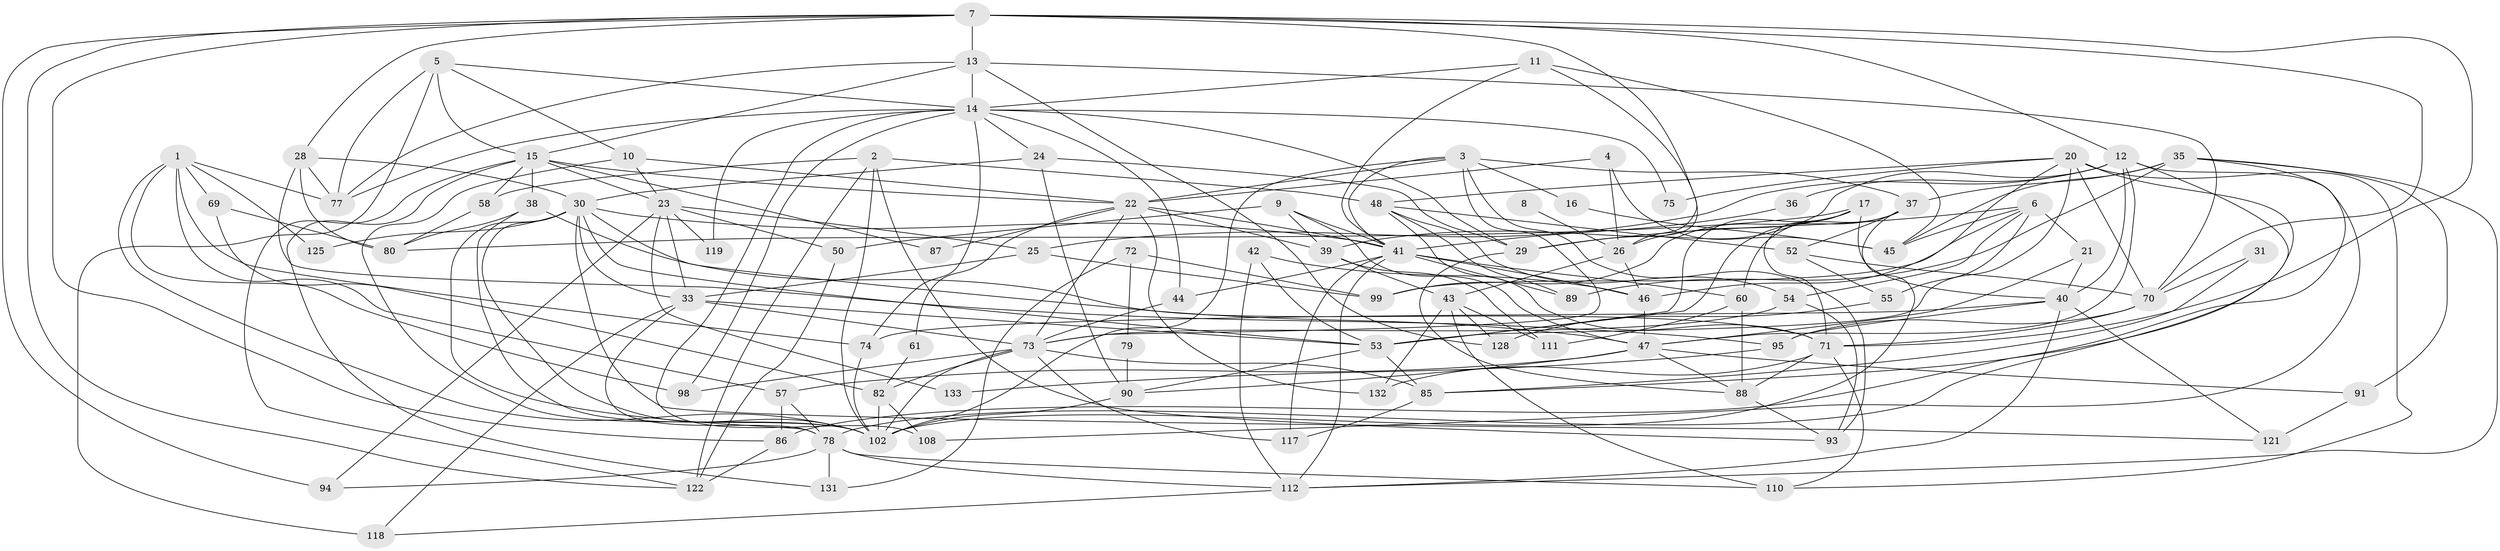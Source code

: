 // Generated by graph-tools (version 1.1) at 2025/23/03/03/25 07:23:56]
// undirected, 91 vertices, 223 edges
graph export_dot {
graph [start="1"]
  node [color=gray90,style=filled];
  1 [super="+127"];
  2 [super="+27"];
  3 [super="+51"];
  4;
  5 [super="+100"];
  6 [super="+59"];
  7 [super="+134"];
  8;
  9 [super="+67"];
  10;
  11;
  12 [super="+19"];
  13 [super="+104"];
  14 [super="+32"];
  15 [super="+129"];
  16;
  17 [super="+18"];
  20;
  21;
  22 [super="+84"];
  23 [super="+65"];
  24 [super="+120"];
  25 [super="+103"];
  26 [super="+56"];
  28;
  29;
  30 [super="+34"];
  31;
  33 [super="+97"];
  35;
  36;
  37 [super="+66"];
  38 [super="+63"];
  39 [super="+113"];
  40 [super="+68"];
  41 [super="+124"];
  42;
  43 [super="+123"];
  44 [super="+83"];
  45 [super="+62"];
  46;
  47 [super="+64"];
  48 [super="+49"];
  50;
  52;
  53 [super="+92"];
  54;
  55;
  57;
  58;
  60 [super="+76"];
  61;
  69;
  70 [super="+114"];
  71 [super="+109"];
  72;
  73 [super="+116"];
  74;
  75;
  77 [super="+81"];
  78 [super="+107"];
  79;
  80;
  82 [super="+106"];
  85;
  86;
  87;
  88 [super="+101"];
  89;
  90 [super="+105"];
  91 [super="+96"];
  93;
  94;
  95;
  98 [super="+126"];
  99;
  102 [super="+115"];
  108;
  110;
  111;
  112;
  117 [super="+130"];
  118;
  119;
  121;
  122;
  125;
  128;
  131;
  132;
  133;
  1 -- 57;
  1 -- 102;
  1 -- 74;
  1 -- 98;
  1 -- 69;
  1 -- 125;
  1 -- 77;
  2 -- 58;
  2 -- 48;
  2 -- 102;
  2 -- 122;
  2 -- 93;
  3 -- 41;
  3 -- 37;
  3 -- 102;
  3 -- 16;
  3 -- 22;
  3 -- 73;
  3 -- 93;
  4 -- 22;
  4 -- 45;
  4 -- 26;
  5 -- 15;
  5 -- 118;
  5 -- 10;
  5 -- 77;
  5 -- 14;
  6 -- 21;
  6 -- 55;
  6 -- 29;
  6 -- 99;
  6 -- 54;
  6 -- 45;
  7 -- 12;
  7 -- 71;
  7 -- 39;
  7 -- 122;
  7 -- 70;
  7 -- 86;
  7 -- 28;
  7 -- 94;
  7 -- 13;
  8 -- 26 [weight=2];
  9 -- 50;
  9 -- 39;
  9 -- 47;
  9 -- 41;
  10 -- 22;
  10 -- 102;
  10 -- 23;
  11 -- 26;
  11 -- 41;
  11 -- 14;
  11 -- 45;
  12 -- 25;
  12 -- 36;
  12 -- 108;
  12 -- 29;
  12 -- 86;
  12 -- 47;
  12 -- 40;
  13 -- 14;
  13 -- 128;
  13 -- 70;
  13 -- 77;
  13 -- 15;
  14 -- 29;
  14 -- 75;
  14 -- 108;
  14 -- 119;
  14 -- 77;
  14 -- 98;
  14 -- 24;
  14 -- 74;
  14 -- 44;
  15 -- 23;
  15 -- 22;
  15 -- 58;
  15 -- 87;
  15 -- 131;
  15 -- 38;
  15 -- 122;
  16 -- 45;
  17 -- 80;
  17 -- 99;
  17 -- 26;
  17 -- 53;
  17 -- 71;
  17 -- 40;
  20 -- 110;
  20 -- 48;
  20 -- 46;
  20 -- 53;
  20 -- 75;
  20 -- 78;
  20 -- 70;
  21 -- 47;
  21 -- 40;
  22 -- 132;
  22 -- 39;
  22 -- 87;
  22 -- 41;
  22 -- 61;
  22 -- 73;
  23 -- 94;
  23 -- 50;
  23 -- 119;
  23 -- 33;
  23 -- 133;
  23 -- 25;
  24 -- 30;
  24 -- 90;
  24 -- 29;
  25 -- 99;
  25 -- 33;
  26 -- 46;
  26 -- 43;
  28 -- 80;
  28 -- 95;
  28 -- 77;
  28 -- 30;
  29 -- 88;
  30 -- 33;
  30 -- 78;
  30 -- 125;
  30 -- 102;
  30 -- 121;
  30 -- 47;
  30 -- 41;
  30 -- 53;
  31 -- 85;
  31 -- 70;
  33 -- 73;
  33 -- 78;
  33 -- 53;
  33 -- 118;
  35 -- 112;
  35 -- 37;
  35 -- 85;
  35 -- 89;
  35 -- 91;
  35 -- 45;
  36 -- 41;
  37 -- 53;
  37 -- 52;
  37 -- 102;
  37 -- 60;
  38 -- 102;
  38 -- 80;
  38 -- 71;
  39 -- 111;
  39 -- 43;
  40 -- 74;
  40 -- 95;
  40 -- 112;
  40 -- 121;
  41 -- 46;
  41 -- 60;
  41 -- 112;
  41 -- 89;
  41 -- 117;
  41 -- 44;
  42 -- 112;
  42 -- 46;
  42 -- 53;
  43 -- 132;
  43 -- 110;
  43 -- 128;
  43 -- 111;
  44 -- 73;
  46 -- 47;
  47 -- 88;
  47 -- 57;
  47 -- 90;
  47 -- 91;
  48 -- 89;
  48 -- 52;
  48 -- 71;
  48 -- 54;
  50 -- 122;
  52 -- 70;
  52 -- 55;
  53 -- 85;
  53 -- 90;
  54 -- 93;
  54 -- 73;
  55 -- 128;
  57 -- 86;
  57 -- 78;
  58 -- 80;
  60 -- 111;
  60 -- 88;
  61 -- 82;
  69 -- 82;
  69 -- 80;
  70 -- 95;
  70 -- 71;
  71 -- 110;
  71 -- 132;
  71 -- 88;
  72 -- 131;
  72 -- 99;
  72 -- 79;
  73 -- 117;
  73 -- 82;
  73 -- 85;
  73 -- 102;
  73 -- 98;
  74 -- 102;
  78 -- 112;
  78 -- 131;
  78 -- 94;
  78 -- 110;
  79 -- 90;
  82 -- 108;
  82 -- 102;
  85 -- 117;
  86 -- 122;
  88 -- 93;
  90 -- 102;
  91 -- 121;
  95 -- 133;
  112 -- 118;
}
